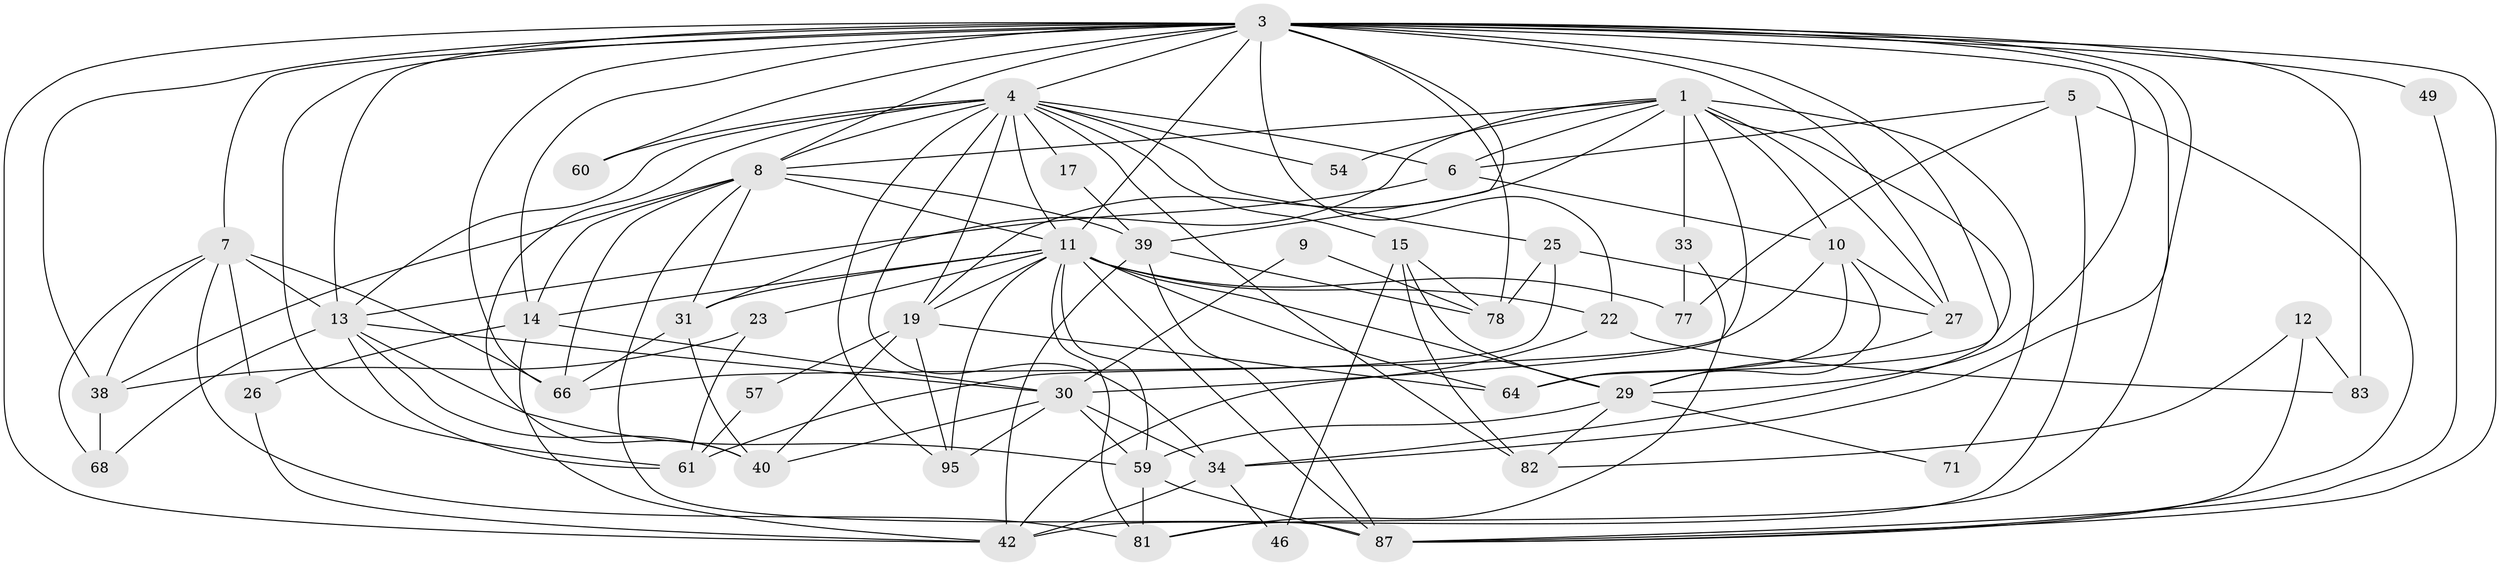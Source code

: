 // original degree distribution, {3: 0.3125, 6: 0.0625, 8: 0.010416666666666666, 5: 0.21875, 2: 0.11458333333333333, 4: 0.22916666666666666, 7: 0.052083333333333336}
// Generated by graph-tools (version 1.1) at 2025/14/03/09/25 04:14:57]
// undirected, 48 vertices, 134 edges
graph export_dot {
graph [start="1"]
  node [color=gray90,style=filled];
  1 [super="+2+36+86"];
  3 [super="+18+75"];
  4 [super="+44+16"];
  5 [super="+35"];
  6;
  7 [super="+96+94+20"];
  8 [super="+51+63+69"];
  9;
  10 [super="+32"];
  11 [super="+53+70"];
  12;
  13 [super="+67"];
  14 [super="+52"];
  15 [super="+55"];
  17;
  19;
  22;
  23;
  25;
  26;
  27 [super="+74+45"];
  29 [super="+85+47"];
  30 [super="+73+41"];
  31 [super="+91"];
  33 [super="+92"];
  34 [super="+72"];
  38 [super="+80"];
  39;
  40 [super="+58"];
  42 [super="+84"];
  46;
  49;
  54;
  57;
  59 [super="+76+79"];
  60;
  61;
  64;
  66;
  68;
  71;
  77;
  78;
  81;
  82;
  83;
  87 [super="+93"];
  95;
  1 -- 34;
  1 -- 19;
  1 -- 8;
  1 -- 71;
  1 -- 6;
  1 -- 30;
  1 -- 27;
  1 -- 33;
  1 -- 54;
  1 -- 10;
  1 -- 31;
  3 -- 39;
  3 -- 61;
  3 -- 8 [weight=2];
  3 -- 27 [weight=2];
  3 -- 78;
  3 -- 81;
  3 -- 83;
  3 -- 22;
  3 -- 29;
  3 -- 34;
  3 -- 38;
  3 -- 42;
  3 -- 49;
  3 -- 60;
  3 -- 4;
  3 -- 13;
  3 -- 64;
  3 -- 66;
  3 -- 11;
  3 -- 87;
  3 -- 14;
  3 -- 7;
  4 -- 60;
  4 -- 8;
  4 -- 19;
  4 -- 34;
  4 -- 6;
  4 -- 40;
  4 -- 11;
  4 -- 17;
  4 -- 82;
  4 -- 54;
  4 -- 25;
  4 -- 95;
  4 -- 13;
  4 -- 15;
  5 -- 42;
  5 -- 87;
  5 -- 77;
  5 -- 6;
  6 -- 13;
  6 -- 10;
  7 -- 81;
  7 -- 68;
  7 -- 26;
  7 -- 66;
  7 -- 38;
  7 -- 13;
  8 -- 66;
  8 -- 39;
  8 -- 11;
  8 -- 38;
  8 -- 87;
  8 -- 31;
  8 -- 14;
  9 -- 78;
  9 -- 30;
  10 -- 29;
  10 -- 64;
  10 -- 66;
  10 -- 27;
  11 -- 77 [weight=2];
  11 -- 81;
  11 -- 22;
  11 -- 23;
  11 -- 87;
  11 -- 95;
  11 -- 31 [weight=2];
  11 -- 29;
  11 -- 59;
  11 -- 64;
  11 -- 19;
  11 -- 14;
  12 -- 83;
  12 -- 87;
  12 -- 82;
  13 -- 68;
  13 -- 61;
  13 -- 40;
  13 -- 59;
  13 -- 30;
  14 -- 26;
  14 -- 42;
  14 -- 30;
  15 -- 29;
  15 -- 78;
  15 -- 82;
  15 -- 46;
  17 -- 39;
  19 -- 57;
  19 -- 64;
  19 -- 95;
  19 -- 40;
  22 -- 83;
  22 -- 42;
  23 -- 61;
  23 -- 38;
  25 -- 78;
  25 -- 61;
  25 -- 27;
  26 -- 42;
  27 -- 29;
  29 -- 82;
  29 -- 59;
  29 -- 71;
  30 -- 95 [weight=2];
  30 -- 40;
  30 -- 34;
  30 -- 59;
  31 -- 40;
  31 -- 66;
  33 -- 81;
  33 -- 77;
  34 -- 42;
  34 -- 46;
  38 -- 68;
  39 -- 78;
  39 -- 42;
  39 -- 87;
  49 -- 87;
  57 -- 61;
  59 -- 81;
  59 -- 87;
}

